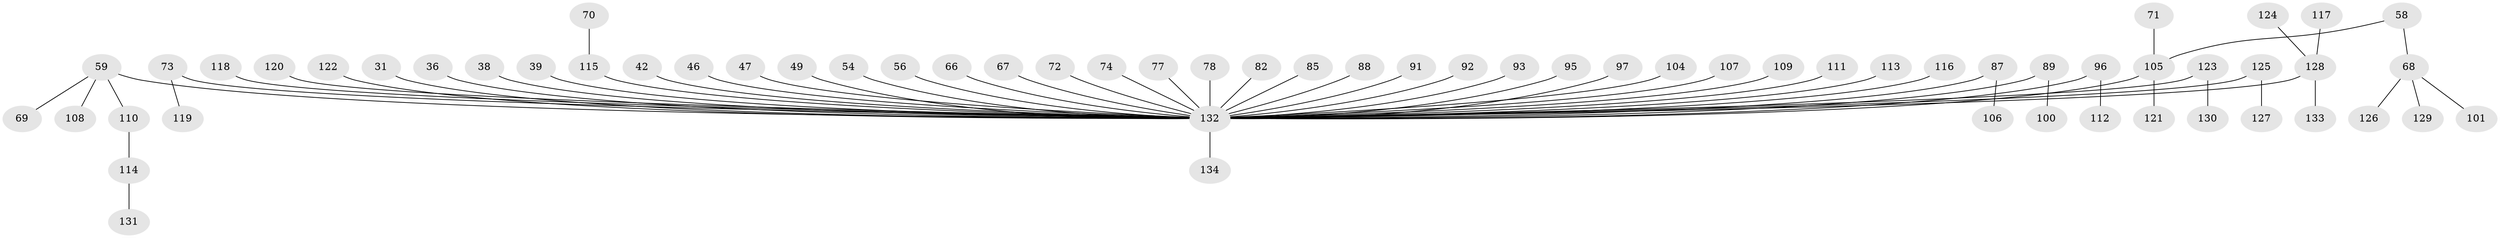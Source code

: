 // original degree distribution, {5: 0.007462686567164179, 6: 0.03731343283582089, 4: 0.05223880597014925, 3: 0.11940298507462686, 7: 0.022388059701492536, 1: 0.5223880597014925, 2: 0.23880597014925373}
// Generated by graph-tools (version 1.1) at 2025/53/03/09/25 04:53:43]
// undirected, 67 vertices, 66 edges
graph export_dot {
graph [start="1"]
  node [color=gray90,style=filled];
  31;
  36;
  38;
  39;
  42;
  46;
  47;
  49;
  54;
  56;
  58 [super="+40+43"];
  59;
  66;
  67;
  68;
  69;
  70;
  71;
  72;
  73;
  74;
  77;
  78;
  82;
  85;
  87;
  88;
  89;
  91;
  92;
  93;
  95;
  96;
  97;
  100;
  101;
  104;
  105 [super="+64"];
  106;
  107;
  108;
  109;
  110;
  111;
  112;
  113;
  114;
  115 [super="+53"];
  116;
  117;
  118;
  119;
  120;
  121;
  122;
  123;
  124;
  125 [super="+27+51"];
  126;
  127;
  128 [super="+79"];
  129;
  130;
  131;
  132 [super="+16+103+98+48+61+65+84+57"];
  133;
  134;
  31 -- 132;
  36 -- 132;
  38 -- 132;
  39 -- 132;
  42 -- 132;
  46 -- 132;
  47 -- 132;
  49 -- 132;
  54 -- 132;
  56 -- 132;
  58 -- 68;
  58 -- 105;
  59 -- 69;
  59 -- 108;
  59 -- 110;
  59 -- 132;
  66 -- 132;
  67 -- 132;
  68 -- 101;
  68 -- 126;
  68 -- 129;
  70 -- 115;
  71 -- 105;
  72 -- 132;
  73 -- 119;
  73 -- 132;
  74 -- 132;
  77 -- 132;
  78 -- 132;
  82 -- 132;
  85 -- 132;
  87 -- 106;
  87 -- 132;
  88 -- 132;
  89 -- 100;
  89 -- 132;
  91 -- 132;
  92 -- 132;
  93 -- 132;
  95 -- 132;
  96 -- 112;
  96 -- 132;
  97 -- 132;
  104 -- 132;
  105 -- 121;
  105 -- 132;
  107 -- 132;
  109 -- 132;
  110 -- 114;
  111 -- 132;
  113 -- 132;
  114 -- 131;
  115 -- 132;
  116 -- 132;
  117 -- 128;
  118 -- 132;
  120 -- 132;
  122 -- 132;
  123 -- 130;
  123 -- 132;
  124 -- 128;
  125 -- 127;
  125 -- 132;
  128 -- 133;
  128 -- 132;
  132 -- 134;
}
